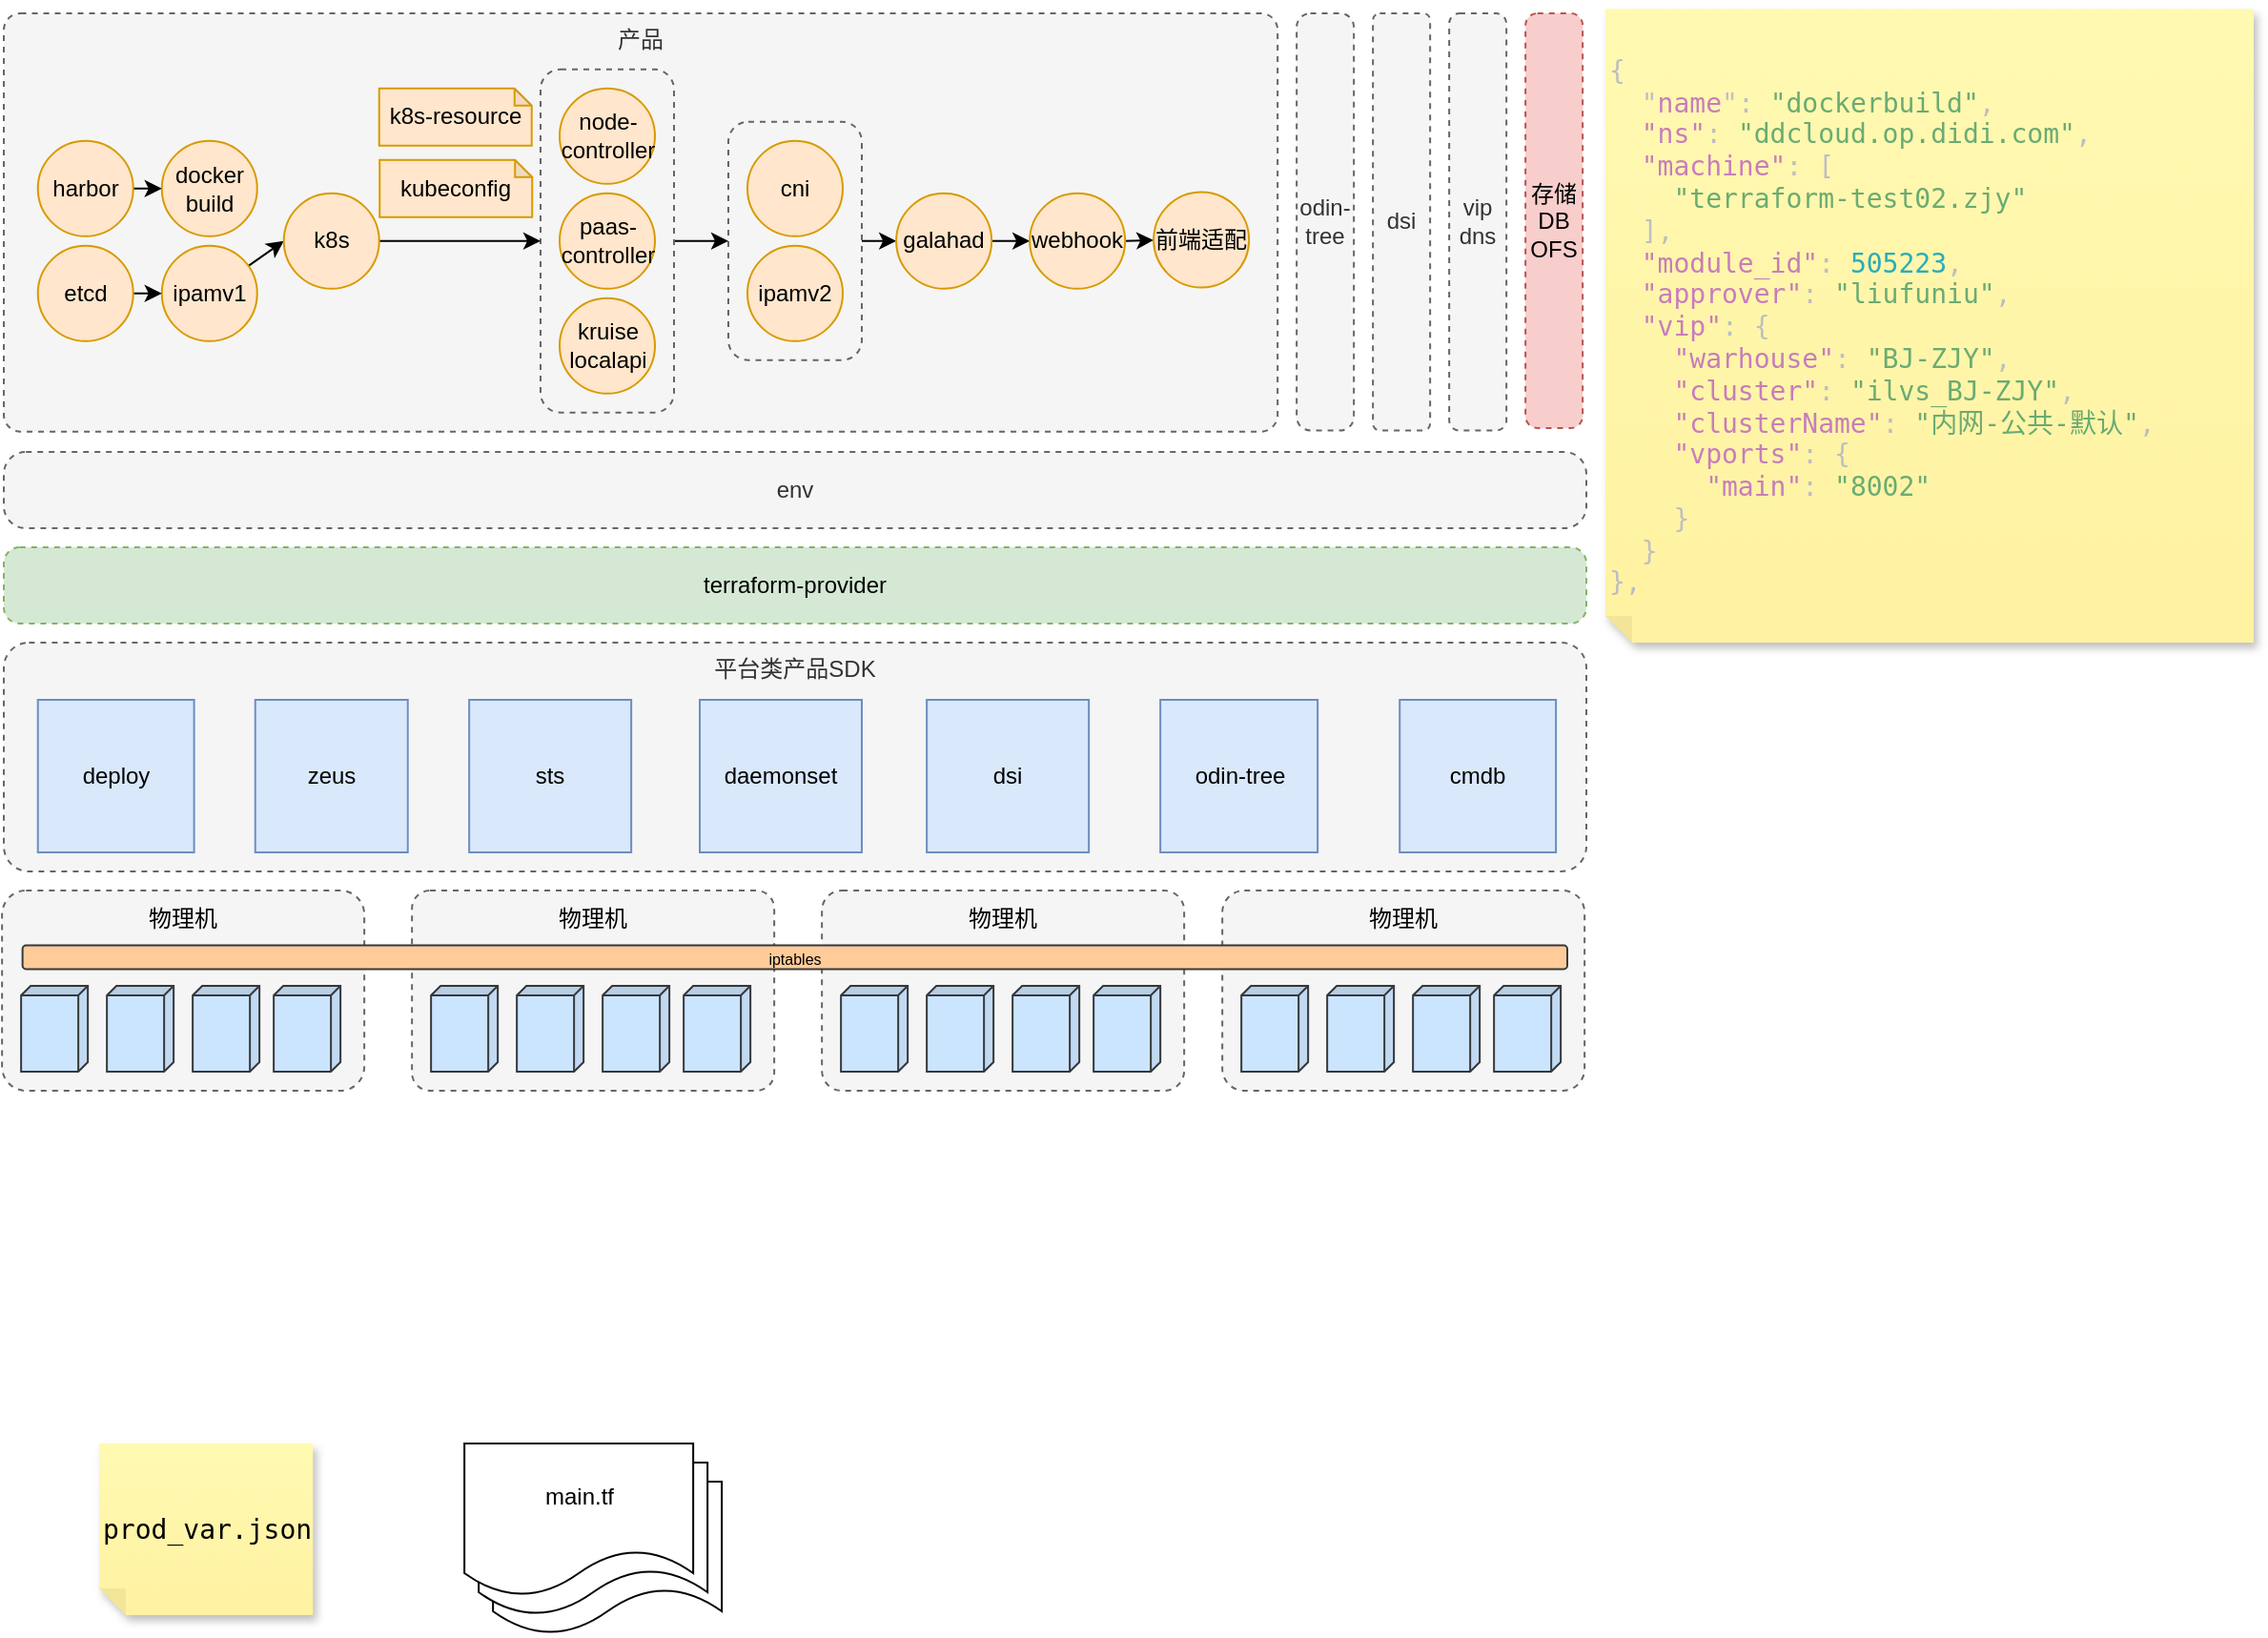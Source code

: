 <mxfile version="22.1.18" type="github">
  <diagram name="第 1 页" id="ZuhVlxFlhkBg7zVoVy1D">
    <mxGraphModel dx="1428" dy="1850" grid="1" gridSize="10" guides="1" tooltips="1" connect="1" arrows="1" fold="1" page="1" pageScale="1" pageWidth="827" pageHeight="1169" math="0" shadow="0">
      <root>
        <mxCell id="0" />
        <mxCell id="1" parent="0" />
        <mxCell id="eo2u99sirjMwnlyiHI97-96" value="平台类产品SDK" style="rounded=1;html=1;dashed=1;arcSize=11;horizontal=1;labelPosition=center;verticalLabelPosition=middle;align=center;verticalAlign=top;labelBorderColor=none;fontSize=12;whiteSpace=wrap;fillColor=#f5f5f5;fontColor=#333333;strokeColor=#666666;" vertex="1" parent="1">
          <mxGeometry x="90.0" y="290" width="830" height="120" as="geometry" />
        </mxCell>
        <mxCell id="GPAt1WRh6mztTl92b3K6-4" value="产品" style="rounded=1;whiteSpace=wrap;html=1;dashed=1;arcSize=4;fillColor=#f5f5f5;strokeColor=#666666;verticalAlign=top;fontColor=#333333;" parent="1" vertex="1">
          <mxGeometry x="90" y="-40" width="668.07" height="219.37" as="geometry" />
        </mxCell>
        <mxCell id="eo2u99sirjMwnlyiHI97-76" value="" style="rounded=0;orthogonalLoop=1;jettySize=auto;html=1;entryX=0;entryY=0.5;entryDx=0;entryDy=0;" edge="1" parent="1" source="eo2u99sirjMwnlyiHI97-72" target="GPAt1WRh6mztTl92b3K6-20">
          <mxGeometry relative="1" as="geometry">
            <mxPoint x="555.57" y="79.37" as="targetPoint" />
          </mxGeometry>
        </mxCell>
        <mxCell id="eo2u99sirjMwnlyiHI97-72" value="" style="rounded=1;whiteSpace=wrap;html=1;fillColor=#f5f5f5;fontColor=#333333;strokeColor=#666666;dashed=1;" vertex="1" parent="1">
          <mxGeometry x="470" y="16.87" width="70" height="125" as="geometry" />
        </mxCell>
        <mxCell id="eo2u99sirjMwnlyiHI97-73" value="" style="rounded=0;orthogonalLoop=1;jettySize=auto;html=1;entryX=0;entryY=0.5;entryDx=0;entryDy=0;" edge="1" parent="1" source="eo2u99sirjMwnlyiHI97-70" target="eo2u99sirjMwnlyiHI97-72">
          <mxGeometry relative="1" as="geometry">
            <mxPoint x="477.5" y="79.37" as="targetPoint" />
          </mxGeometry>
        </mxCell>
        <mxCell id="eo2u99sirjMwnlyiHI97-70" value="" style="rounded=1;whiteSpace=wrap;html=1;fillColor=#f5f5f5;fontColor=#333333;strokeColor=#666666;dashed=1;" vertex="1" parent="1">
          <mxGeometry x="371.5" y="-10.63" width="70" height="180" as="geometry" />
        </mxCell>
        <mxCell id="eo2u99sirjMwnlyiHI97-33" value="" style="rounded=1;whiteSpace=wrap;html=1;dashed=1;arcSize=12;fillColor=#f5f5f5;fontColor=#333333;strokeColor=#666666;" vertex="1" parent="1">
          <mxGeometry x="89.07" y="420" width="190" height="105" as="geometry" />
        </mxCell>
        <mxCell id="GPAt1WRh6mztTl92b3K6-3" value="terraform-provider" style="rounded=1;whiteSpace=wrap;html=1;fillColor=#d5e8d4;strokeColor=#82b366;dashed=1;arcSize=21;" parent="1" vertex="1">
          <mxGeometry x="90" y="240" width="830" height="40" as="geometry" />
        </mxCell>
        <mxCell id="GPAt1WRh6mztTl92b3K6-6" value="zeus" style="rounded=1;whiteSpace=wrap;html=1;arcSize=0;fillColor=#dae8fc;strokeColor=#6c8ebf;" parent="1" vertex="1">
          <mxGeometry x="221.87" y="320" width="80" height="80" as="geometry" />
        </mxCell>
        <mxCell id="GPAt1WRh6mztTl92b3K6-7" value="sts" style="rounded=1;whiteSpace=wrap;html=1;arcSize=0;fillColor=#dae8fc;strokeColor=#6c8ebf;" parent="1" vertex="1">
          <mxGeometry x="334.07" y="320" width="85" height="80" as="geometry" />
        </mxCell>
        <mxCell id="GPAt1WRh6mztTl92b3K6-8" value="daemonset" style="rounded=1;whiteSpace=wrap;html=1;arcSize=0;fillColor=#dae8fc;strokeColor=#6c8ebf;" parent="1" vertex="1">
          <mxGeometry x="455" y="320" width="85" height="80" as="geometry" />
        </mxCell>
        <mxCell id="GPAt1WRh6mztTl92b3K6-9" value="cmdb" style="rounded=1;whiteSpace=wrap;html=1;arcSize=0;fillColor=#dae8fc;strokeColor=#6c8ebf;" parent="1" vertex="1">
          <mxGeometry x="822.11" y="320" width="81.93" height="80" as="geometry" />
        </mxCell>
        <mxCell id="GPAt1WRh6mztTl92b3K6-10" value="odin-tree" style="rounded=1;whiteSpace=wrap;html=1;arcSize=0;fillColor=#dae8fc;strokeColor=#6c8ebf;" parent="1" vertex="1">
          <mxGeometry x="696.57" y="320" width="82.5" height="80" as="geometry" />
        </mxCell>
        <mxCell id="GPAt1WRh6mztTl92b3K6-13" value="cni" style="ellipse;whiteSpace=wrap;html=1;aspect=fixed;fillColor=#ffe6cc;strokeColor=#d79b00;" parent="1" vertex="1">
          <mxGeometry x="480" y="26.87" width="50" height="50" as="geometry" />
        </mxCell>
        <mxCell id="GPAt1WRh6mztTl92b3K6-17" value="docker&lt;br&gt;build" style="ellipse;whiteSpace=wrap;html=1;aspect=fixed;fillColor=#ffe6cc;strokeColor=#d79b00;" parent="1" vertex="1">
          <mxGeometry x="172.87" y="26.87" width="50" height="50" as="geometry" />
        </mxCell>
        <mxCell id="eo2u99sirjMwnlyiHI97-77" value="" style="rounded=0;orthogonalLoop=1;jettySize=auto;html=1;" edge="1" parent="1" source="GPAt1WRh6mztTl92b3K6-20" target="GPAt1WRh6mztTl92b3K6-22">
          <mxGeometry relative="1" as="geometry" />
        </mxCell>
        <mxCell id="GPAt1WRh6mztTl92b3K6-20" value="galahad" style="ellipse;whiteSpace=wrap;html=1;aspect=fixed;fillColor=#ffe6cc;strokeColor=#d79b00;" parent="1" vertex="1">
          <mxGeometry x="558.07" y="54.37" width="50" height="50" as="geometry" />
        </mxCell>
        <mxCell id="eo2u99sirjMwnlyiHI97-61" value="" style="rounded=0;orthogonalLoop=1;jettySize=auto;html=1;" edge="1" parent="1" source="GPAt1WRh6mztTl92b3K6-21" target="GPAt1WRh6mztTl92b3K6-17">
          <mxGeometry relative="1" as="geometry" />
        </mxCell>
        <mxCell id="GPAt1WRh6mztTl92b3K6-21" value="harbor" style="ellipse;whiteSpace=wrap;html=1;aspect=fixed;fillColor=#ffe6cc;strokeColor=#d79b00;" parent="1" vertex="1">
          <mxGeometry x="107.87" y="26.87" width="50" height="50" as="geometry" />
        </mxCell>
        <mxCell id="eo2u99sirjMwnlyiHI97-78" value="" style="rounded=0;orthogonalLoop=1;jettySize=auto;html=1;" edge="1" parent="1" source="GPAt1WRh6mztTl92b3K6-22" target="eo2u99sirjMwnlyiHI97-18">
          <mxGeometry relative="1" as="geometry" />
        </mxCell>
        <mxCell id="GPAt1WRh6mztTl92b3K6-22" value="webhook" style="ellipse;whiteSpace=wrap;html=1;aspect=fixed;fillColor=#ffe6cc;strokeColor=#d79b00;" parent="1" vertex="1">
          <mxGeometry x="628.07" y="54.37" width="50" height="50" as="geometry" />
        </mxCell>
        <mxCell id="GPAt1WRh6mztTl92b3K6-23" value="ipamv2" style="ellipse;whiteSpace=wrap;html=1;aspect=fixed;fillColor=#ffe6cc;strokeColor=#d79b00;" parent="1" vertex="1">
          <mxGeometry x="480" y="81.87" width="50" height="50" as="geometry" />
        </mxCell>
        <mxCell id="eo2u99sirjMwnlyiHI97-64" value="" style="rounded=0;orthogonalLoop=1;jettySize=auto;html=1;entryX=0;entryY=0.5;entryDx=0;entryDy=0;" edge="1" parent="1" source="GPAt1WRh6mztTl92b3K6-24" target="GPAt1WRh6mztTl92b3K6-28">
          <mxGeometry relative="1" as="geometry">
            <mxPoint x="257.871" y="87.346" as="targetPoint" />
          </mxGeometry>
        </mxCell>
        <mxCell id="GPAt1WRh6mztTl92b3K6-24" value="ipamv1" style="ellipse;whiteSpace=wrap;html=1;aspect=fixed;fillColor=#ffe6cc;strokeColor=#d79b00;" parent="1" vertex="1">
          <mxGeometry x="172.87" y="81.87" width="50" height="50" as="geometry" />
        </mxCell>
        <mxCell id="GPAt1WRh6mztTl92b3K6-26" value="kruise&lt;br&gt;localapi" style="ellipse;whiteSpace=wrap;html=1;aspect=fixed;fillColor=#ffe6cc;strokeColor=#d79b00;" parent="1" vertex="1">
          <mxGeometry x="381.5" y="109.37" width="50" height="50" as="geometry" />
        </mxCell>
        <mxCell id="eo2u99sirjMwnlyiHI97-68" value="" style="rounded=0;orthogonalLoop=1;jettySize=auto;html=1;entryX=0;entryY=0.5;entryDx=0;entryDy=0;" edge="1" parent="1" source="GPAt1WRh6mztTl92b3K6-28" target="eo2u99sirjMwnlyiHI97-70">
          <mxGeometry relative="1" as="geometry">
            <mxPoint x="402.5" y="79.37" as="targetPoint" />
          </mxGeometry>
        </mxCell>
        <mxCell id="GPAt1WRh6mztTl92b3K6-28" value="k8s" style="ellipse;whiteSpace=wrap;html=1;aspect=fixed;fillColor=#ffe6cc;strokeColor=#d79b00;" parent="1" vertex="1">
          <mxGeometry x="236.87" y="54.37" width="50" height="50" as="geometry" />
        </mxCell>
        <mxCell id="GPAt1WRh6mztTl92b3K6-29" value="kubeconfig" style="shape=note;whiteSpace=wrap;html=1;backgroundOutline=1;darkOpacity=0.05;size=9;fillColor=#ffe6cc;strokeColor=#d79b00;" parent="1" vertex="1">
          <mxGeometry x="287.12" y="36.87" width="80" height="30" as="geometry" />
        </mxCell>
        <mxCell id="GPAt1WRh6mztTl92b3K6-31" value="k8s-resource" style="shape=note;whiteSpace=wrap;html=1;backgroundOutline=1;darkOpacity=0.05;size=9;fillColor=#ffe6cc;strokeColor=#d79b00;" parent="1" vertex="1">
          <mxGeometry x="286.87" y="-0.63" width="80" height="30" as="geometry" />
        </mxCell>
        <mxCell id="GPAt1WRh6mztTl92b3K6-34" value="node-controller" style="ellipse;whiteSpace=wrap;html=1;aspect=fixed;fillColor=#ffe6cc;strokeColor=#d79b00;" parent="1" vertex="1">
          <mxGeometry x="381.5" y="-0.63" width="50" height="50" as="geometry" />
        </mxCell>
        <mxCell id="GPAt1WRh6mztTl92b3K6-35" value="paas-controller" style="ellipse;whiteSpace=wrap;html=1;aspect=fixed;fillColor=#ffe6cc;strokeColor=#d79b00;" parent="1" vertex="1">
          <mxGeometry x="381.5" y="54.37" width="50" height="50" as="geometry" />
        </mxCell>
        <mxCell id="eo2u99sirjMwnlyiHI97-18" value="前端适配" style="ellipse;whiteSpace=wrap;html=1;aspect=fixed;fillColor=#ffe6cc;strokeColor=#d79b00;" vertex="1" parent="1">
          <mxGeometry x="693.07" y="53.75" width="50" height="50" as="geometry" />
        </mxCell>
        <mxCell id="eo2u99sirjMwnlyiHI97-29" value="" style="shape=cube;whiteSpace=wrap;html=1;boundedLbl=1;backgroundOutline=1;darkOpacity=0.05;darkOpacity2=0.1;size=5;rotation=90;fillColor=#cce5ff;strokeColor=#36393d;" vertex="1" parent="1">
          <mxGeometry x="94.07" y="475" width="45" height="35" as="geometry" />
        </mxCell>
        <mxCell id="eo2u99sirjMwnlyiHI97-30" value="" style="shape=cube;whiteSpace=wrap;html=1;boundedLbl=1;backgroundOutline=1;darkOpacity=0.05;darkOpacity2=0.1;size=5;rotation=90;fillColor=#cce5ff;strokeColor=#36393d;" vertex="1" parent="1">
          <mxGeometry x="139.07" y="475" width="45" height="35" as="geometry" />
        </mxCell>
        <mxCell id="eo2u99sirjMwnlyiHI97-31" value="" style="shape=cube;whiteSpace=wrap;html=1;boundedLbl=1;backgroundOutline=1;darkOpacity=0.05;darkOpacity2=0.1;size=5;rotation=90;fillColor=#cce5ff;strokeColor=#36393d;" vertex="1" parent="1">
          <mxGeometry x="184.07" y="475" width="45" height="35" as="geometry" />
        </mxCell>
        <mxCell id="eo2u99sirjMwnlyiHI97-32" value="" style="shape=cube;whiteSpace=wrap;html=1;boundedLbl=1;backgroundOutline=1;darkOpacity=0.05;darkOpacity2=0.1;size=5;rotation=90;fillColor=#cce5ff;strokeColor=#36393d;" vertex="1" parent="1">
          <mxGeometry x="226.57" y="475" width="45" height="35" as="geometry" />
        </mxCell>
        <mxCell id="eo2u99sirjMwnlyiHI97-34" value="物理机" style="text;html=1;strokeColor=none;fillColor=none;align=center;verticalAlign=middle;whiteSpace=wrap;rounded=0;" vertex="1" parent="1">
          <mxGeometry x="154.07" y="420" width="60" height="30" as="geometry" />
        </mxCell>
        <mxCell id="eo2u99sirjMwnlyiHI97-45" value="" style="rounded=1;whiteSpace=wrap;html=1;dashed=1;arcSize=9;fillColor=#f5f5f5;fontColor=#333333;strokeColor=#666666;" vertex="1" parent="1">
          <mxGeometry x="304.07" y="420" width="190" height="105" as="geometry" />
        </mxCell>
        <mxCell id="eo2u99sirjMwnlyiHI97-46" value="" style="shape=cube;whiteSpace=wrap;html=1;boundedLbl=1;backgroundOutline=1;darkOpacity=0.05;darkOpacity2=0.1;size=5;rotation=90;fillColor=#cce5ff;strokeColor=#36393d;" vertex="1" parent="1">
          <mxGeometry x="309.07" y="475" width="45" height="35" as="geometry" />
        </mxCell>
        <mxCell id="eo2u99sirjMwnlyiHI97-47" value="" style="shape=cube;whiteSpace=wrap;html=1;boundedLbl=1;backgroundOutline=1;darkOpacity=0.05;darkOpacity2=0.1;size=5;rotation=90;fillColor=#cce5ff;strokeColor=#36393d;" vertex="1" parent="1">
          <mxGeometry x="354.07" y="475" width="45" height="35" as="geometry" />
        </mxCell>
        <mxCell id="eo2u99sirjMwnlyiHI97-48" value="" style="shape=cube;whiteSpace=wrap;html=1;boundedLbl=1;backgroundOutline=1;darkOpacity=0.05;darkOpacity2=0.1;size=5;rotation=90;fillColor=#cce5ff;strokeColor=#36393d;" vertex="1" parent="1">
          <mxGeometry x="399.07" y="475" width="45" height="35" as="geometry" />
        </mxCell>
        <mxCell id="eo2u99sirjMwnlyiHI97-49" value="" style="shape=cube;whiteSpace=wrap;html=1;boundedLbl=1;backgroundOutline=1;darkOpacity=0.05;darkOpacity2=0.1;size=5;rotation=90;fillColor=#cce5ff;strokeColor=#36393d;" vertex="1" parent="1">
          <mxGeometry x="441.57" y="475" width="45" height="35" as="geometry" />
        </mxCell>
        <mxCell id="eo2u99sirjMwnlyiHI97-50" value="物理机" style="text;html=1;strokeColor=none;fillColor=none;align=center;verticalAlign=middle;whiteSpace=wrap;rounded=0;" vertex="1" parent="1">
          <mxGeometry x="369.07" y="420" width="60" height="30" as="geometry" />
        </mxCell>
        <mxCell id="eo2u99sirjMwnlyiHI97-51" value="" style="rounded=1;whiteSpace=wrap;html=1;dashed=1;arcSize=10;fillColor=#f5f5f5;fontColor=#333333;strokeColor=#666666;" vertex="1" parent="1">
          <mxGeometry x="519.07" y="420" width="190" height="105" as="geometry" />
        </mxCell>
        <mxCell id="eo2u99sirjMwnlyiHI97-52" value="" style="shape=cube;whiteSpace=wrap;html=1;boundedLbl=1;backgroundOutline=1;darkOpacity=0.05;darkOpacity2=0.1;size=5;rotation=90;fillColor=#cce5ff;strokeColor=#36393d;" vertex="1" parent="1">
          <mxGeometry x="524.07" y="475" width="45" height="35" as="geometry" />
        </mxCell>
        <mxCell id="eo2u99sirjMwnlyiHI97-53" value="" style="shape=cube;whiteSpace=wrap;html=1;boundedLbl=1;backgroundOutline=1;darkOpacity=0.05;darkOpacity2=0.1;size=5;rotation=90;fillColor=#cce5ff;strokeColor=#36393d;" vertex="1" parent="1">
          <mxGeometry x="569.07" y="475" width="45" height="35" as="geometry" />
        </mxCell>
        <mxCell id="eo2u99sirjMwnlyiHI97-54" value="" style="shape=cube;whiteSpace=wrap;html=1;boundedLbl=1;backgroundOutline=1;darkOpacity=0.05;darkOpacity2=0.1;size=5;rotation=90;fillColor=#cce5ff;strokeColor=#36393d;" vertex="1" parent="1">
          <mxGeometry x="614.07" y="475" width="45" height="35" as="geometry" />
        </mxCell>
        <mxCell id="eo2u99sirjMwnlyiHI97-55" value="" style="shape=cube;whiteSpace=wrap;html=1;boundedLbl=1;backgroundOutline=1;darkOpacity=0.05;darkOpacity2=0.1;size=5;rotation=90;fillColor=#cce5ff;strokeColor=#36393d;" vertex="1" parent="1">
          <mxGeometry x="656.57" y="475" width="45" height="35" as="geometry" />
        </mxCell>
        <mxCell id="eo2u99sirjMwnlyiHI97-56" value="物理机" style="text;html=1;strokeColor=none;fillColor=none;align=center;verticalAlign=middle;whiteSpace=wrap;rounded=0;" vertex="1" parent="1">
          <mxGeometry x="584.07" y="420" width="60" height="30" as="geometry" />
        </mxCell>
        <mxCell id="eo2u99sirjMwnlyiHI97-62" value="odin-tree" style="rounded=1;whiteSpace=wrap;html=1;arcSize=24;dashed=1;textDirection=rtl;fillColor=#f5f5f5;fontColor=#333333;strokeColor=#666666;" vertex="1" parent="1">
          <mxGeometry x="768.07" y="-40" width="30" height="218.75" as="geometry" />
        </mxCell>
        <mxCell id="eo2u99sirjMwnlyiHI97-65" value="" style="rounded=0;orthogonalLoop=1;jettySize=auto;html=1;" edge="1" parent="1" source="eo2u99sirjMwnlyiHI97-63" target="GPAt1WRh6mztTl92b3K6-24">
          <mxGeometry relative="1" as="geometry" />
        </mxCell>
        <mxCell id="eo2u99sirjMwnlyiHI97-63" value="etcd" style="ellipse;whiteSpace=wrap;html=1;aspect=fixed;fillColor=#ffe6cc;strokeColor=#d79b00;" vertex="1" parent="1">
          <mxGeometry x="107.87" y="81.87" width="50" height="50" as="geometry" />
        </mxCell>
        <mxCell id="eo2u99sirjMwnlyiHI97-79" value="dsi" style="rounded=1;whiteSpace=wrap;html=1;arcSize=12;dashed=1;labelPosition=center;verticalLabelPosition=middle;align=center;verticalAlign=middle;fillColor=#f5f5f5;fontColor=#333333;strokeColor=#666666;" vertex="1" parent="1">
          <mxGeometry x="808.07" y="-40" width="30" height="218.75" as="geometry" />
        </mxCell>
        <mxCell id="eo2u99sirjMwnlyiHI97-80" value="vip&lt;br&gt;dns" style="rounded=1;whiteSpace=wrap;html=1;arcSize=18;dashed=1;fillColor=#f5f5f5;fontColor=#333333;strokeColor=#666666;" vertex="1" parent="1">
          <mxGeometry x="848.07" y="-40" width="30" height="218.75" as="geometry" />
        </mxCell>
        <mxCell id="eo2u99sirjMwnlyiHI97-81" value="存储DB&lt;br&gt;OFS" style="rounded=1;whiteSpace=wrap;html=1;arcSize=21;dashed=1;fillColor=#f8cecc;strokeColor=#b85450;" vertex="1" parent="1">
          <mxGeometry x="888.07" y="-40" width="30" height="217.5" as="geometry" />
        </mxCell>
        <mxCell id="eo2u99sirjMwnlyiHI97-82" value="" style="rounded=1;whiteSpace=wrap;html=1;dashed=1;arcSize=11;fillColor=#f5f5f5;fontColor=#333333;strokeColor=#666666;" vertex="1" parent="1">
          <mxGeometry x="729.07" y="420" width="190" height="105" as="geometry" />
        </mxCell>
        <mxCell id="eo2u99sirjMwnlyiHI97-83" value="" style="shape=cube;whiteSpace=wrap;html=1;boundedLbl=1;backgroundOutline=1;darkOpacity=0.05;darkOpacity2=0.1;size=5;rotation=90;fillColor=#cce5ff;strokeColor=#36393d;" vertex="1" parent="1">
          <mxGeometry x="734.07" y="475" width="45" height="35" as="geometry" />
        </mxCell>
        <mxCell id="eo2u99sirjMwnlyiHI97-84" value="" style="shape=cube;whiteSpace=wrap;html=1;boundedLbl=1;backgroundOutline=1;darkOpacity=0.05;darkOpacity2=0.1;size=5;rotation=90;fillColor=#cce5ff;strokeColor=#36393d;" vertex="1" parent="1">
          <mxGeometry x="779.07" y="475" width="45" height="35" as="geometry" />
        </mxCell>
        <mxCell id="eo2u99sirjMwnlyiHI97-85" value="" style="shape=cube;whiteSpace=wrap;html=1;boundedLbl=1;backgroundOutline=1;darkOpacity=0.05;darkOpacity2=0.1;size=5;rotation=90;fillColor=#cce5ff;strokeColor=#36393d;" vertex="1" parent="1">
          <mxGeometry x="824.07" y="475" width="45" height="35" as="geometry" />
        </mxCell>
        <mxCell id="eo2u99sirjMwnlyiHI97-86" value="" style="shape=cube;whiteSpace=wrap;html=1;boundedLbl=1;backgroundOutline=1;darkOpacity=0.05;darkOpacity2=0.1;size=5;rotation=90;fillColor=#cce5ff;strokeColor=#36393d;" vertex="1" parent="1">
          <mxGeometry x="866.57" y="475" width="45" height="35" as="geometry" />
        </mxCell>
        <mxCell id="eo2u99sirjMwnlyiHI97-87" value="物理机" style="text;html=1;strokeColor=none;fillColor=none;align=center;verticalAlign=middle;whiteSpace=wrap;rounded=0;" vertex="1" parent="1">
          <mxGeometry x="794.07" y="420" width="60" height="30" as="geometry" />
        </mxCell>
        <mxCell id="eo2u99sirjMwnlyiHI97-57" value="&lt;p style=&quot;line-height: 100%;&quot;&gt;&lt;span style=&quot;color: rgb(0, 0, 0); font-family: Helvetica; font-style: normal; font-variant-ligatures: normal; font-variant-caps: normal; font-weight: 400; letter-spacing: normal; orphans: 2; text-indent: 0px; text-transform: none; widows: 2; word-spacing: 0px; -webkit-text-stroke-width: 0px; text-decoration-thickness: initial; text-decoration-style: initial; text-decoration-color: initial; float: none; display: inline !important;&quot;&gt;&lt;font style=&quot;font-size: 8px;&quot;&gt;iptables&lt;/font&gt;&lt;/span&gt;&lt;/p&gt;" style="rounded=1;whiteSpace=wrap;html=1;align=center;fillColor=#ffcc99;strokeColor=#36393d;" vertex="1" parent="1">
          <mxGeometry x="99.82" y="448.75" width="810.18" height="12.5" as="geometry" />
        </mxCell>
        <mxCell id="eo2u99sirjMwnlyiHI97-94" value="deploy" style="rounded=1;whiteSpace=wrap;html=1;arcSize=0;fillColor=#dae8fc;strokeColor=#6c8ebf;" vertex="1" parent="1">
          <mxGeometry x="107.87" y="320" width="81.93" height="80" as="geometry" />
        </mxCell>
        <mxCell id="eo2u99sirjMwnlyiHI97-95" value="dsi" style="rounded=1;whiteSpace=wrap;html=1;arcSize=0;fillColor=#dae8fc;strokeColor=#6c8ebf;" vertex="1" parent="1">
          <mxGeometry x="574.07" y="320" width="85" height="80" as="geometry" />
        </mxCell>
        <mxCell id="eo2u99sirjMwnlyiHI97-101" value="env" style="rounded=1;whiteSpace=wrap;html=1;fillColor=#f5f5f5;strokeColor=#666666;dashed=1;arcSize=29;fontColor=#333333;" vertex="1" parent="1">
          <mxGeometry x="90" y="190" width="830" height="40" as="geometry" />
        </mxCell>
        <mxCell id="eo2u99sirjMwnlyiHI97-102" value="&lt;div style=&quot;&quot;&gt;&lt;pre style=&quot;font-family: &amp;quot;JetBrains Mono&amp;quot;, monospace; font-size: 10.5pt;&quot;&gt;&lt;font color=&quot;#bcbec4&quot;&gt;{&lt;br&gt;  &quot;&lt;/font&gt;&lt;font color=&quot;#c77dbb&quot;&gt;name&lt;/font&gt;&lt;font color=&quot;#bcbec4&quot;&gt;&quot;: &lt;/font&gt;&lt;span style=&quot;color: rgb(106, 171, 115);&quot;&gt;&quot;dockerbuild&quot;&lt;/span&gt;&lt;font color=&quot;#bcbec4&quot;&gt;,&lt;br&gt;  &lt;/font&gt;&lt;span style=&quot;color: rgb(199, 125, 187);&quot;&gt;&quot;ns&quot;&lt;/span&gt;&lt;font color=&quot;#bcbec4&quot;&gt;: &lt;/font&gt;&lt;span style=&quot;color: rgb(106, 171, 115);&quot;&gt;&quot;ddcloud.op.didi.com&quot;&lt;/span&gt;&lt;font color=&quot;#bcbec4&quot;&gt;,&lt;br&gt;  &lt;/font&gt;&lt;span style=&quot;color: rgb(199, 125, 187);&quot;&gt;&quot;machine&quot;&lt;/span&gt;&lt;font color=&quot;#bcbec4&quot;&gt;: [&lt;br&gt;    &lt;/font&gt;&lt;span style=&quot;color: rgb(106, 171, 115);&quot;&gt;&quot;terraform-test02.zjy&quot;&lt;br&gt;&lt;/span&gt;&lt;span style=&quot;color: rgb(106, 171, 115);&quot;&gt;  &lt;/span&gt;&lt;font color=&quot;#bcbec4&quot;&gt;],&lt;br&gt;  &lt;/font&gt;&lt;span style=&quot;color: rgb(199, 125, 187);&quot;&gt;&quot;module_id&quot;&lt;/span&gt;&lt;font color=&quot;#bcbec4&quot;&gt;: &lt;/font&gt;&lt;span style=&quot;color: rgb(42, 172, 184);&quot;&gt;505223&lt;/span&gt;&lt;font color=&quot;#bcbec4&quot;&gt;,&lt;br&gt;  &lt;/font&gt;&lt;span style=&quot;color: rgb(199, 125, 187);&quot;&gt;&quot;approver&quot;&lt;/span&gt;&lt;font color=&quot;#bcbec4&quot;&gt;: &lt;/font&gt;&lt;span style=&quot;color: rgb(106, 171, 115);&quot;&gt;&quot;liufuniu&quot;&lt;/span&gt;&lt;font color=&quot;#bcbec4&quot;&gt;,&lt;br&gt;  &lt;/font&gt;&lt;span style=&quot;color: rgb(199, 125, 187);&quot;&gt;&quot;vip&quot;&lt;/span&gt;&lt;font color=&quot;#bcbec4&quot;&gt;: {&lt;br&gt;    &lt;/font&gt;&lt;span style=&quot;color: rgb(199, 125, 187);&quot;&gt;&quot;warhouse&quot;&lt;/span&gt;&lt;font color=&quot;#bcbec4&quot;&gt;: &lt;/font&gt;&lt;span style=&quot;color: rgb(106, 171, 115);&quot;&gt;&quot;BJ-ZJY&quot;&lt;/span&gt;&lt;font color=&quot;#bcbec4&quot;&gt;,&lt;br&gt;    &lt;/font&gt;&lt;span style=&quot;color: rgb(199, 125, 187);&quot;&gt;&quot;cluster&quot;&lt;/span&gt;&lt;font color=&quot;#bcbec4&quot;&gt;: &lt;/font&gt;&lt;span style=&quot;color: rgb(106, 171, 115);&quot;&gt;&quot;ilvs_BJ-ZJY&quot;&lt;/span&gt;&lt;font color=&quot;#bcbec4&quot;&gt;,&lt;br&gt;    &lt;/font&gt;&lt;span style=&quot;color: rgb(199, 125, 187);&quot;&gt;&quot;clusterName&quot;&lt;/span&gt;&lt;font color=&quot;#bcbec4&quot;&gt;: &lt;/font&gt;&lt;span style=&quot;color: rgb(106, 171, 115);&quot;&gt;&quot;&lt;/span&gt;&lt;span style=&quot;color: rgb(106, 171, 115); font-family: Menlo-Regular, monospace;&quot;&gt;内网&lt;/span&gt;&lt;span style=&quot;color: rgb(106, 171, 115);&quot;&gt;-&lt;/span&gt;&lt;span style=&quot;color: rgb(106, 171, 115); font-family: Menlo-Regular, monospace;&quot;&gt;公共&lt;/span&gt;&lt;span style=&quot;color: rgb(106, 171, 115);&quot;&gt;-&lt;/span&gt;&lt;span style=&quot;color: rgb(106, 171, 115); font-family: Menlo-Regular, monospace;&quot;&gt;默认&lt;/span&gt;&lt;span style=&quot;color: rgb(106, 171, 115);&quot;&gt;&quot;&lt;/span&gt;&lt;font color=&quot;#bcbec4&quot;&gt;,&lt;br&gt;    &lt;/font&gt;&lt;span style=&quot;color: rgb(199, 125, 187);&quot;&gt;&quot;vports&quot;&lt;/span&gt;&lt;font color=&quot;#bcbec4&quot;&gt;: {&lt;br&gt;      &lt;/font&gt;&lt;span style=&quot;color: rgb(199, 125, 187);&quot;&gt;&quot;main&quot;&lt;/span&gt;&lt;font color=&quot;#bcbec4&quot;&gt;: &lt;/font&gt;&lt;span style=&quot;color: rgb(106, 171, 115);&quot;&gt;&quot;8002&quot;&lt;br&gt;&lt;/span&gt;&lt;span style=&quot;color: rgb(106, 171, 115);&quot;&gt;    &lt;/span&gt;&lt;font color=&quot;#bcbec4&quot;&gt;}&lt;br&gt;  }&lt;br&gt;},&lt;/font&gt;&lt;/pre&gt;&lt;/div&gt;" style="shape=note;whiteSpace=wrap;html=1;backgroundOutline=1;fontColor=#000000;darkOpacity=0.05;fillColor=#FFF9B2;strokeColor=none;fillStyle=solid;direction=west;gradientDirection=north;gradientColor=#FFF2A1;shadow=1;size=14;pointerEvents=1;align=left;" vertex="1" parent="1">
          <mxGeometry x="930" y="-42.2" width="340" height="332.2" as="geometry" />
        </mxCell>
        <mxCell id="eo2u99sirjMwnlyiHI97-107" value="" style="group" vertex="1" connectable="0" parent="1">
          <mxGeometry x="331.57" y="710" width="135" height="100" as="geometry" />
        </mxCell>
        <mxCell id="eo2u99sirjMwnlyiHI97-104" value="" style="shape=document;whiteSpace=wrap;html=1;boundedLbl=1;movable=1;resizable=1;rotatable=1;deletable=1;editable=1;locked=0;connectable=1;" vertex="1" parent="eo2u99sirjMwnlyiHI97-107">
          <mxGeometry x="15" y="20" width="120" height="80" as="geometry" />
        </mxCell>
        <mxCell id="eo2u99sirjMwnlyiHI97-105" value="" style="shape=document;whiteSpace=wrap;html=1;boundedLbl=1;movable=1;resizable=1;rotatable=1;deletable=1;editable=1;locked=0;connectable=1;" vertex="1" parent="eo2u99sirjMwnlyiHI97-107">
          <mxGeometry x="7.5" y="10" width="120" height="80" as="geometry" />
        </mxCell>
        <mxCell id="eo2u99sirjMwnlyiHI97-106" value="main.tf" style="shape=document;whiteSpace=wrap;html=1;boundedLbl=1;movable=1;resizable=1;rotatable=1;deletable=1;editable=1;locked=0;connectable=1;" vertex="1" parent="eo2u99sirjMwnlyiHI97-107">
          <mxGeometry width="120" height="80" as="geometry" />
        </mxCell>
        <mxCell id="eo2u99sirjMwnlyiHI97-108" value="&lt;div style=&quot;&quot;&gt;&lt;pre style=&quot;font-family: &amp;quot;JetBrains Mono&amp;quot;, monospace; font-size: 10.5pt;&quot;&gt;prod_var.json&lt;/pre&gt;&lt;/div&gt;" style="shape=note;whiteSpace=wrap;html=1;backgroundOutline=1;fontColor=#000000;darkOpacity=0.05;fillColor=#FFF9B2;strokeColor=none;fillStyle=solid;direction=west;gradientDirection=north;gradientColor=#FFF2A1;shadow=1;size=14;pointerEvents=1;align=left;" vertex="1" parent="1">
          <mxGeometry x="140" y="710" width="112.13" height="90" as="geometry" />
        </mxCell>
      </root>
    </mxGraphModel>
  </diagram>
</mxfile>
